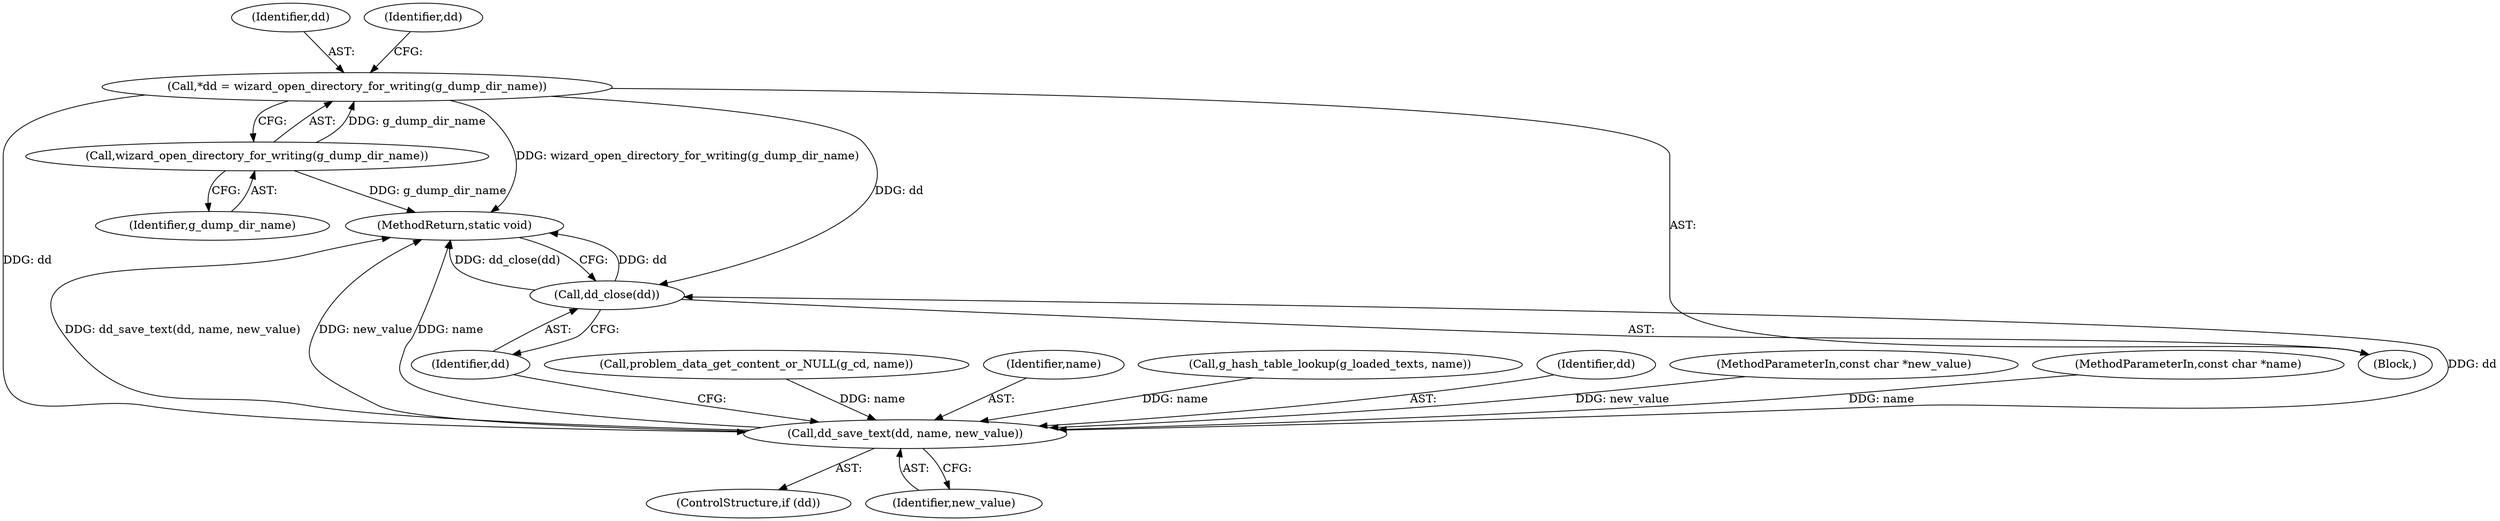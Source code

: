 digraph "0_libreport_257578a23d1537a2d235aaa2b1488ee4f818e360_0@API" {
"1000135" [label="(Call,*dd = wizard_open_directory_for_writing(g_dump_dir_name))"];
"1000137" [label="(Call,wizard_open_directory_for_writing(g_dump_dir_name))"];
"1000141" [label="(Call,dd_save_text(dd, name, new_value))"];
"1000145" [label="(Call,dd_close(dd))"];
"1000136" [label="(Identifier,dd)"];
"1000133" [label="(Block,)"];
"1000139" [label="(ControlStructure,if (dd))"];
"1000117" [label="(Call,problem_data_get_content_or_NULL(g_cd, name))"];
"1000137" [label="(Call,wizard_open_directory_for_writing(g_dump_dir_name))"];
"1000140" [label="(Identifier,dd)"];
"1000143" [label="(Identifier,name)"];
"1000144" [label="(Identifier,new_value)"];
"1000108" [label="(Call,g_hash_table_lookup(g_loaded_texts, name))"];
"1000141" [label="(Call,dd_save_text(dd, name, new_value))"];
"1000142" [label="(Identifier,dd)"];
"1000145" [label="(Call,dd_close(dd))"];
"1000104" [label="(MethodParameterIn,const char *new_value)"];
"1000103" [label="(MethodParameterIn,const char *name)"];
"1000146" [label="(Identifier,dd)"];
"1000147" [label="(MethodReturn,static void)"];
"1000138" [label="(Identifier,g_dump_dir_name)"];
"1000135" [label="(Call,*dd = wizard_open_directory_for_writing(g_dump_dir_name))"];
"1000135" -> "1000133"  [label="AST: "];
"1000135" -> "1000137"  [label="CFG: "];
"1000136" -> "1000135"  [label="AST: "];
"1000137" -> "1000135"  [label="AST: "];
"1000140" -> "1000135"  [label="CFG: "];
"1000135" -> "1000147"  [label="DDG: wizard_open_directory_for_writing(g_dump_dir_name)"];
"1000137" -> "1000135"  [label="DDG: g_dump_dir_name"];
"1000135" -> "1000141"  [label="DDG: dd"];
"1000135" -> "1000145"  [label="DDG: dd"];
"1000137" -> "1000138"  [label="CFG: "];
"1000138" -> "1000137"  [label="AST: "];
"1000137" -> "1000147"  [label="DDG: g_dump_dir_name"];
"1000141" -> "1000139"  [label="AST: "];
"1000141" -> "1000144"  [label="CFG: "];
"1000142" -> "1000141"  [label="AST: "];
"1000143" -> "1000141"  [label="AST: "];
"1000144" -> "1000141"  [label="AST: "];
"1000146" -> "1000141"  [label="CFG: "];
"1000141" -> "1000147"  [label="DDG: dd_save_text(dd, name, new_value)"];
"1000141" -> "1000147"  [label="DDG: new_value"];
"1000141" -> "1000147"  [label="DDG: name"];
"1000108" -> "1000141"  [label="DDG: name"];
"1000117" -> "1000141"  [label="DDG: name"];
"1000103" -> "1000141"  [label="DDG: name"];
"1000104" -> "1000141"  [label="DDG: new_value"];
"1000141" -> "1000145"  [label="DDG: dd"];
"1000145" -> "1000133"  [label="AST: "];
"1000145" -> "1000146"  [label="CFG: "];
"1000146" -> "1000145"  [label="AST: "];
"1000147" -> "1000145"  [label="CFG: "];
"1000145" -> "1000147"  [label="DDG: dd"];
"1000145" -> "1000147"  [label="DDG: dd_close(dd)"];
}
